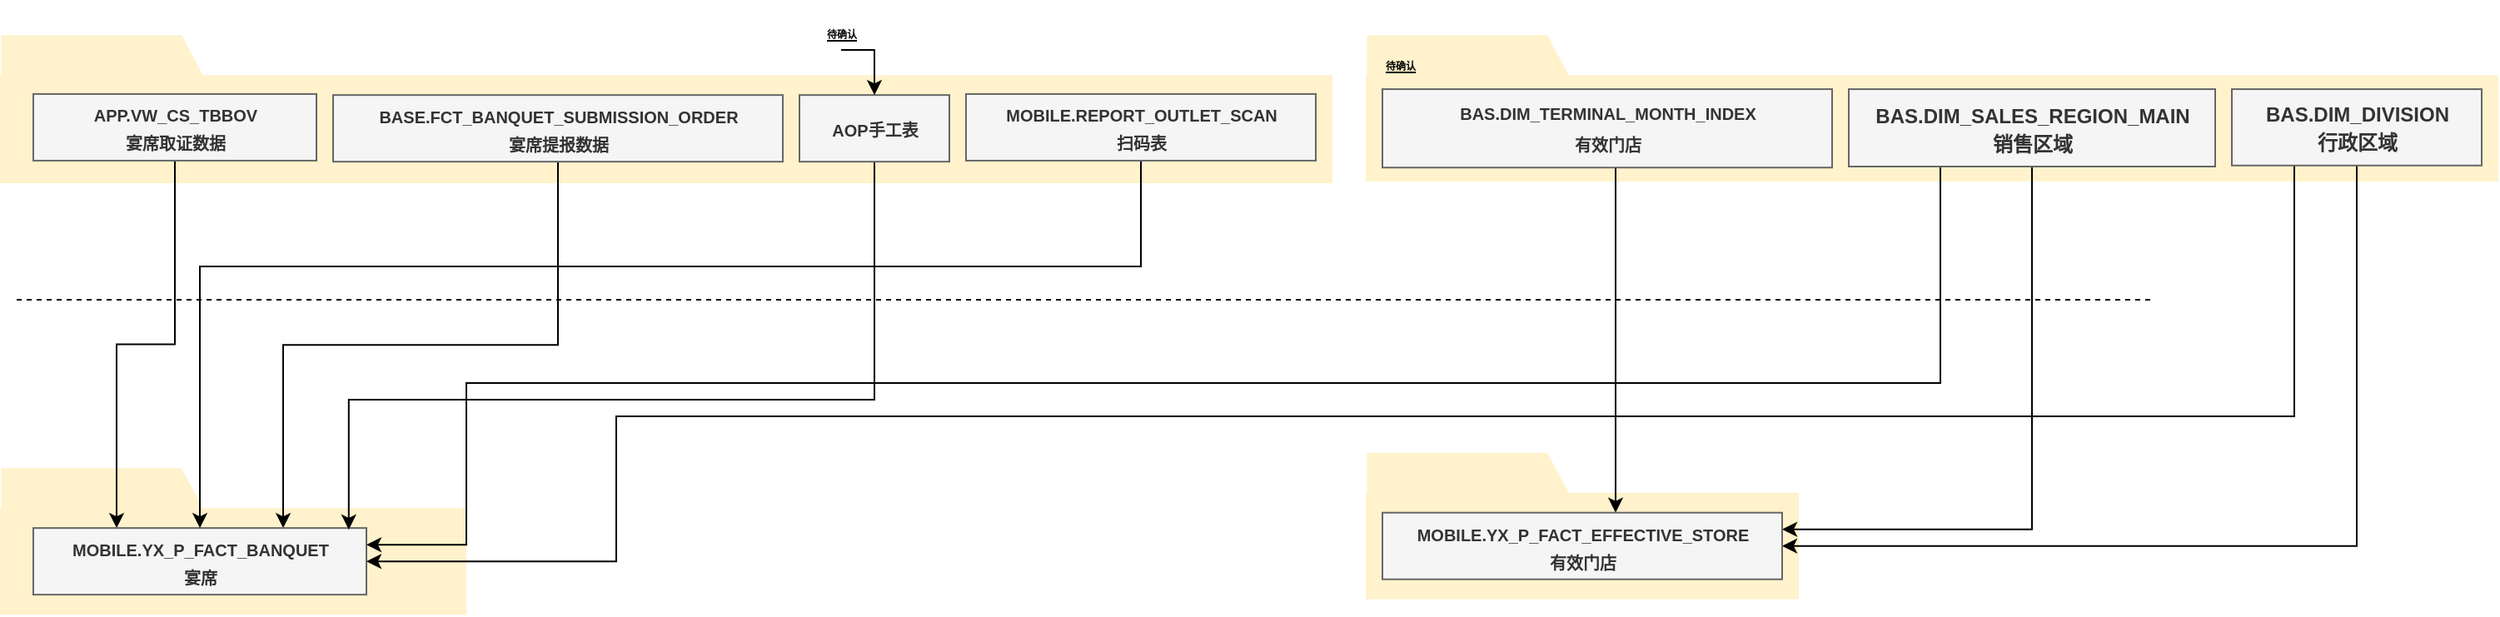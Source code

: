 <mxfile version="20.1.2" type="github">
  <diagram id="CyCotAOFs8CiSxoiARDL" name="第 1 页">
    <mxGraphModel dx="1022" dy="436" grid="1" gridSize="10" guides="1" tooltips="1" connect="1" arrows="1" fold="1" page="1" pageScale="1" pageWidth="827" pageHeight="1169" math="0" shadow="0">
      <root>
        <mxCell id="0" />
        <mxCell id="1" parent="0" />
        <mxCell id="hh0cbMtGUYLOpiCmS87g-9" value="" style="shape=ext;double=1;rounded=0;whiteSpace=wrap;html=1;shadow=0;sketch=0;fillColor=#fff2cc;strokeColor=none;" vertex="1" parent="1">
          <mxGeometry x="30" y="325.12" width="280" height="63.91" as="geometry" />
        </mxCell>
        <mxCell id="hh0cbMtGUYLOpiCmS87g-10" value="" style="shape=manualInput;whiteSpace=wrap;html=1;rounded=0;shadow=0;sketch=0;rotation=90;fillColor=#fff2cc;strokeColor=none;" vertex="1" parent="1">
          <mxGeometry x="71.88" y="260" width="56" height="138.25" as="geometry" />
        </mxCell>
        <mxCell id="hh0cbMtGUYLOpiCmS87g-22" value="" style="shape=ext;double=1;rounded=0;whiteSpace=wrap;html=1;shadow=0;sketch=0;fillColor=#fff2cc;strokeColor=none;" vertex="1" parent="1">
          <mxGeometry x="850" y="315.9" width="260" height="63.91" as="geometry" />
        </mxCell>
        <mxCell id="hh0cbMtGUYLOpiCmS87g-23" value="" style="shape=manualInput;whiteSpace=wrap;html=1;rounded=0;shadow=0;sketch=0;rotation=90;fillColor=#fff2cc;strokeColor=none;" vertex="1" parent="1">
          <mxGeometry x="891.88" y="250.78" width="56" height="138.25" as="geometry" />
        </mxCell>
        <mxCell id="hh0cbMtGUYLOpiCmS87g-1" value="" style="shape=ext;double=1;rounded=0;whiteSpace=wrap;html=1;shadow=0;sketch=0;fillColor=#fff2cc;strokeColor=none;" vertex="1" parent="1">
          <mxGeometry x="30" y="65.12" width="800" height="64.88" as="geometry" />
        </mxCell>
        <mxCell id="hh0cbMtGUYLOpiCmS87g-4" value="" style="shape=manualInput;whiteSpace=wrap;html=1;rounded=0;shadow=0;sketch=0;rotation=90;fillColor=#fff2cc;strokeColor=none;" vertex="1" parent="1">
          <mxGeometry x="71.88" width="56" height="138.25" as="geometry" />
        </mxCell>
        <mxCell id="hh0cbMtGUYLOpiCmS87g-42" style="edgeStyle=orthogonalEdgeStyle;rounded=0;orthogonalLoop=1;jettySize=auto;html=1;exitX=0.5;exitY=1;exitDx=0;exitDy=0;entryX=0.25;entryY=0;entryDx=0;entryDy=0;fontSize=6;" edge="1" parent="1" source="hh0cbMtGUYLOpiCmS87g-5" target="hh0cbMtGUYLOpiCmS87g-11">
          <mxGeometry relative="1" as="geometry" />
        </mxCell>
        <mxCell id="hh0cbMtGUYLOpiCmS87g-5" value="&lt;font style=&quot;font-size: 10px;&quot;&gt;APP.VW_CS_TBBOV&lt;br&gt;宴席取证数据&lt;/font&gt;" style="text;strokeColor=#666666;fillColor=#f5f5f5;html=1;fontSize=14;fontStyle=1;verticalAlign=middle;align=center;rounded=0;shadow=0;sketch=0;arcSize=12;strokeWidth=1;fontColor=#333333;" vertex="1" parent="1">
          <mxGeometry x="50" y="76.46" width="170" height="40" as="geometry" />
        </mxCell>
        <mxCell id="hh0cbMtGUYLOpiCmS87g-33" style="edgeStyle=orthogonalEdgeStyle;rounded=0;orthogonalLoop=1;jettySize=auto;html=1;exitX=0.5;exitY=1;exitDx=0;exitDy=0;entryX=0.75;entryY=0;entryDx=0;entryDy=0;fontSize=6;" edge="1" parent="1" source="hh0cbMtGUYLOpiCmS87g-8" target="hh0cbMtGUYLOpiCmS87g-11">
          <mxGeometry relative="1" as="geometry" />
        </mxCell>
        <mxCell id="hh0cbMtGUYLOpiCmS87g-8" value="&lt;font style=&quot;font-size: 10px;&quot;&gt;BASE.FCT_BANQUET_SUBMISSION_ORDER&lt;br&gt;宴席提报数据&lt;/font&gt;" style="text;strokeColor=#666666;fillColor=#f5f5f5;html=1;fontSize=14;fontStyle=1;verticalAlign=middle;align=center;rounded=0;shadow=0;sketch=0;arcSize=12;strokeWidth=1;fontColor=#333333;" vertex="1" parent="1">
          <mxGeometry x="230" y="77.08" width="270" height="40" as="geometry" />
        </mxCell>
        <mxCell id="hh0cbMtGUYLOpiCmS87g-11" value="&lt;font style=&quot;font-size: 10px;&quot;&gt;MOBILE.YX_P_FACT_BANQUET&lt;br&gt;宴席&lt;/font&gt;" style="text;strokeColor=#666666;fillColor=#f5f5f5;html=1;fontSize=14;fontStyle=1;verticalAlign=middle;align=center;rounded=0;shadow=0;sketch=0;arcSize=12;strokeWidth=1;fontColor=#333333;" vertex="1" parent="1">
          <mxGeometry x="50" y="337.08" width="200" height="40" as="geometry" />
        </mxCell>
        <mxCell id="hh0cbMtGUYLOpiCmS87g-15" value="" style="shape=ext;double=1;rounded=0;whiteSpace=wrap;html=1;shadow=0;sketch=0;fillColor=#fff2cc;strokeColor=none;" vertex="1" parent="1">
          <mxGeometry x="850" y="65.12" width="680" height="63.91" as="geometry" />
        </mxCell>
        <mxCell id="hh0cbMtGUYLOpiCmS87g-16" value="" style="shape=manualInput;whiteSpace=wrap;html=1;rounded=0;shadow=0;sketch=0;rotation=90;fillColor=#fff2cc;strokeColor=none;" vertex="1" parent="1">
          <mxGeometry x="891.88" width="56" height="138.25" as="geometry" />
        </mxCell>
        <mxCell id="hh0cbMtGUYLOpiCmS87g-26" style="edgeStyle=orthogonalEdgeStyle;rounded=0;orthogonalLoop=1;jettySize=auto;html=1;fontSize=12;" edge="1" parent="1" source="hh0cbMtGUYLOpiCmS87g-17" target="hh0cbMtGUYLOpiCmS87g-24">
          <mxGeometry relative="1" as="geometry">
            <Array as="points">
              <mxPoint x="1000" y="280" />
              <mxPoint x="1000" y="280" />
            </Array>
          </mxGeometry>
        </mxCell>
        <mxCell id="hh0cbMtGUYLOpiCmS87g-17" value="&lt;font style=&quot;font-size: 10px;&quot;&gt;&lt;br&gt;&lt;table width=&quot;69&quot; cellspacing=&quot;0&quot; cellpadding=&quot;0&quot; border=&quot;0&quot;&gt;&lt;tbody&gt;&lt;tr style=&quot;height:14.0pt&quot; height=&quot;19&quot;&gt;  &lt;td style=&quot;height:14.0pt;width:52pt&quot; width=&quot;69&quot; height=&quot;19&quot;&gt;BAS.DIM_TERMINAL_MONTH_INDEX&lt;/td&gt;&lt;/tr&gt;&lt;/tbody&gt;&lt;/table&gt;有效门店&lt;br&gt;&lt;br&gt;&lt;/font&gt;" style="text;strokeColor=#666666;fillColor=#f5f5f5;html=1;fontSize=14;fontStyle=1;verticalAlign=middle;align=center;rounded=0;shadow=0;sketch=0;arcSize=12;strokeWidth=1;fontColor=#333333;" vertex="1" parent="1">
          <mxGeometry x="860" y="73.54" width="270" height="47.08" as="geometry" />
        </mxCell>
        <mxCell id="hh0cbMtGUYLOpiCmS87g-46" style="edgeStyle=orthogonalEdgeStyle;rounded=0;orthogonalLoop=1;jettySize=auto;html=1;exitX=0.25;exitY=1;exitDx=0;exitDy=0;entryX=1;entryY=0.25;entryDx=0;entryDy=0;fontSize=6;" edge="1" parent="1" source="hh0cbMtGUYLOpiCmS87g-18" target="hh0cbMtGUYLOpiCmS87g-11">
          <mxGeometry relative="1" as="geometry">
            <Array as="points">
              <mxPoint x="1195" y="250" />
              <mxPoint x="310" y="250" />
              <mxPoint x="310" y="347" />
            </Array>
          </mxGeometry>
        </mxCell>
        <mxCell id="hh0cbMtGUYLOpiCmS87g-50" style="edgeStyle=orthogonalEdgeStyle;rounded=0;orthogonalLoop=1;jettySize=auto;html=1;exitX=0.5;exitY=1;exitDx=0;exitDy=0;entryX=1;entryY=0.25;entryDx=0;entryDy=0;fontSize=6;" edge="1" parent="1" source="hh0cbMtGUYLOpiCmS87g-18" target="hh0cbMtGUYLOpiCmS87g-24">
          <mxGeometry relative="1" as="geometry" />
        </mxCell>
        <mxCell id="hh0cbMtGUYLOpiCmS87g-18" value="&lt;font style=&quot;&quot;&gt;&lt;font style=&quot;font-size: 12px;&quot;&gt;BAS.DIM_SALES_REGION_MAIN&lt;br&gt;销售区域&lt;/font&gt;&lt;br&gt;&lt;/font&gt;" style="text;strokeColor=#666666;fillColor=#f5f5f5;html=1;fontSize=14;fontStyle=1;verticalAlign=middle;align=center;rounded=0;shadow=0;sketch=0;arcSize=12;strokeWidth=1;fontColor=#333333;" vertex="1" parent="1">
          <mxGeometry x="1140" y="73.54" width="220" height="46.46" as="geometry" />
        </mxCell>
        <mxCell id="hh0cbMtGUYLOpiCmS87g-28" style="edgeStyle=orthogonalEdgeStyle;rounded=0;orthogonalLoop=1;jettySize=auto;html=1;exitX=0.5;exitY=1;exitDx=0;exitDy=0;entryX=1;entryY=0.5;entryDx=0;entryDy=0;fontSize=12;" edge="1" parent="1" source="hh0cbMtGUYLOpiCmS87g-21" target="hh0cbMtGUYLOpiCmS87g-24">
          <mxGeometry relative="1" as="geometry">
            <Array as="points">
              <mxPoint x="1445" y="348" />
            </Array>
          </mxGeometry>
        </mxCell>
        <mxCell id="hh0cbMtGUYLOpiCmS87g-49" style="edgeStyle=orthogonalEdgeStyle;rounded=0;orthogonalLoop=1;jettySize=auto;html=1;exitX=0.25;exitY=1;exitDx=0;exitDy=0;entryX=1;entryY=0.5;entryDx=0;entryDy=0;fontSize=6;" edge="1" parent="1" source="hh0cbMtGUYLOpiCmS87g-21" target="hh0cbMtGUYLOpiCmS87g-11">
          <mxGeometry relative="1" as="geometry">
            <Array as="points">
              <mxPoint x="1408" y="270" />
              <mxPoint x="400" y="270" />
              <mxPoint x="400" y="357" />
            </Array>
          </mxGeometry>
        </mxCell>
        <mxCell id="hh0cbMtGUYLOpiCmS87g-21" value="&lt;font style=&quot;font-size: 12px;&quot;&gt;BAS.DIM_DIVISION&lt;br&gt;行政区域&lt;br&gt;&lt;/font&gt;" style="text;strokeColor=#666666;fillColor=#f5f5f5;html=1;fontSize=14;fontStyle=1;verticalAlign=middle;align=center;rounded=0;shadow=0;sketch=0;arcSize=12;strokeWidth=1;fontColor=#333333;" vertex="1" parent="1">
          <mxGeometry x="1370" y="73.54" width="150" height="45.84" as="geometry" />
        </mxCell>
        <mxCell id="hh0cbMtGUYLOpiCmS87g-24" value="&lt;font style=&quot;font-size: 10px;&quot;&gt;MOBILE.YX_P_FACT_EFFECTIVE_STORE&lt;br&gt;有效门店&lt;br&gt;&lt;/font&gt;" style="text;strokeColor=#666666;fillColor=#f5f5f5;html=1;fontSize=14;fontStyle=1;verticalAlign=middle;align=center;rounded=0;shadow=0;sketch=0;arcSize=12;strokeWidth=1;fontColor=#333333;" vertex="1" parent="1">
          <mxGeometry x="860" y="327.86" width="240" height="40" as="geometry" />
        </mxCell>
        <mxCell id="hh0cbMtGUYLOpiCmS87g-31" value="&lt;font style=&quot;font-size: 6px;&quot;&gt;&lt;u style=&quot;&quot;&gt;待确认&lt;/u&gt;&lt;/font&gt;" style="text;strokeColor=none;fillColor=none;html=1;fontSize=24;fontStyle=1;verticalAlign=middle;align=left;" vertex="1" parent="1">
          <mxGeometry x="860" y="33.54" width="100" height="40" as="geometry" />
        </mxCell>
        <mxCell id="hh0cbMtGUYLOpiCmS87g-40" style="edgeStyle=orthogonalEdgeStyle;rounded=0;orthogonalLoop=1;jettySize=auto;html=1;exitX=0.5;exitY=1;exitDx=0;exitDy=0;entryX=0.947;entryY=0.023;entryDx=0;entryDy=0;entryPerimeter=0;fontSize=6;" edge="1" parent="1" source="hh0cbMtGUYLOpiCmS87g-35" target="hh0cbMtGUYLOpiCmS87g-11">
          <mxGeometry relative="1" as="geometry">
            <Array as="points">
              <mxPoint x="555" y="260" />
              <mxPoint x="239" y="260" />
            </Array>
          </mxGeometry>
        </mxCell>
        <mxCell id="hh0cbMtGUYLOpiCmS87g-35" value="&lt;font style=&quot;font-size: 10px;&quot;&gt;AOP手工表&lt;br&gt;&lt;/font&gt;" style="text;strokeColor=#666666;fillColor=#f5f5f5;html=1;fontSize=14;fontStyle=1;verticalAlign=middle;align=center;rounded=0;shadow=0;sketch=0;arcSize=12;strokeWidth=1;fontColor=#333333;" vertex="1" parent="1">
          <mxGeometry x="510" y="77.08" width="90" height="40" as="geometry" />
        </mxCell>
        <mxCell id="hh0cbMtGUYLOpiCmS87g-39" style="edgeStyle=orthogonalEdgeStyle;rounded=0;orthogonalLoop=1;jettySize=auto;html=1;exitX=0.5;exitY=1;exitDx=0;exitDy=0;entryX=0.5;entryY=0;entryDx=0;entryDy=0;fontSize=6;" edge="1" parent="1" source="hh0cbMtGUYLOpiCmS87g-37" target="hh0cbMtGUYLOpiCmS87g-35">
          <mxGeometry relative="1" as="geometry" />
        </mxCell>
        <mxCell id="hh0cbMtGUYLOpiCmS87g-37" value="&lt;font style=&quot;font-size: 6px;&quot;&gt;&lt;u&gt;待确认&lt;/u&gt;&lt;/font&gt;" style="text;strokeColor=none;fillColor=none;html=1;fontSize=24;fontStyle=1;verticalAlign=middle;align=center;" vertex="1" parent="1">
          <mxGeometry x="490" y="20" width="90" height="30" as="geometry" />
        </mxCell>
        <mxCell id="hh0cbMtGUYLOpiCmS87g-41" value="" style="endArrow=none;dashed=1;html=1;rounded=0;fontSize=6;" edge="1" parent="1">
          <mxGeometry width="50" height="50" relative="1" as="geometry">
            <mxPoint x="40" y="200" as="sourcePoint" />
            <mxPoint x="1321.333" y="200" as="targetPoint" />
            <Array as="points" />
          </mxGeometry>
        </mxCell>
        <mxCell id="hh0cbMtGUYLOpiCmS87g-45" style="edgeStyle=orthogonalEdgeStyle;rounded=0;orthogonalLoop=1;jettySize=auto;html=1;exitX=0.5;exitY=1;exitDx=0;exitDy=0;entryX=0.5;entryY=0;entryDx=0;entryDy=0;fontSize=6;" edge="1" parent="1" source="hh0cbMtGUYLOpiCmS87g-44" target="hh0cbMtGUYLOpiCmS87g-11">
          <mxGeometry relative="1" as="geometry">
            <Array as="points">
              <mxPoint x="715" y="180" />
              <mxPoint x="150" y="180" />
            </Array>
          </mxGeometry>
        </mxCell>
        <mxCell id="hh0cbMtGUYLOpiCmS87g-44" value="&lt;font style=&quot;font-size: 10px;&quot;&gt;MOBILE.REPORT_OUTLET_SCAN&lt;br&gt;扫码表&lt;br&gt;&lt;/font&gt;" style="text;strokeColor=#666666;fillColor=#f5f5f5;html=1;fontSize=14;fontStyle=1;verticalAlign=middle;align=center;rounded=0;shadow=0;sketch=0;arcSize=12;strokeWidth=1;fontColor=#333333;" vertex="1" parent="1">
          <mxGeometry x="610" y="76.46" width="210" height="40" as="geometry" />
        </mxCell>
      </root>
    </mxGraphModel>
  </diagram>
</mxfile>
